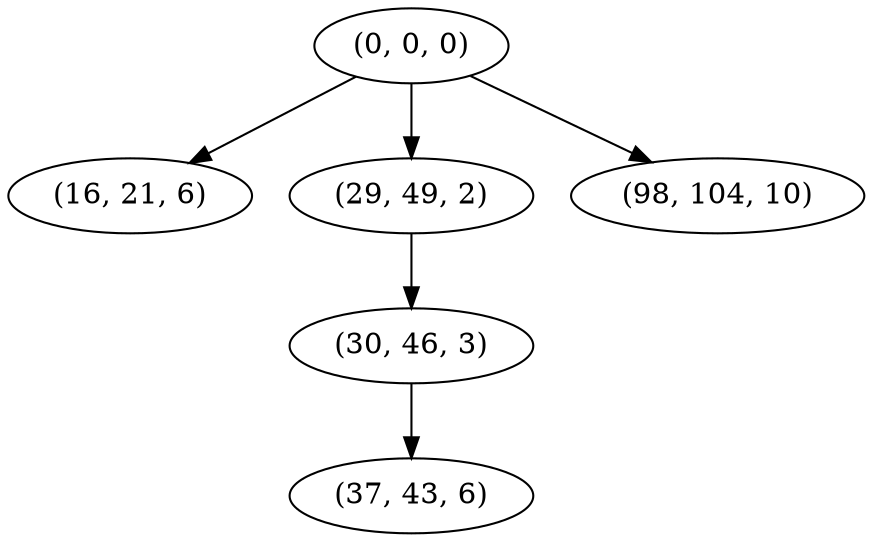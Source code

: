 digraph tree {
    "(0, 0, 0)";
    "(16, 21, 6)";
    "(29, 49, 2)";
    "(30, 46, 3)";
    "(37, 43, 6)";
    "(98, 104, 10)";
    "(0, 0, 0)" -> "(16, 21, 6)";
    "(0, 0, 0)" -> "(29, 49, 2)";
    "(0, 0, 0)" -> "(98, 104, 10)";
    "(29, 49, 2)" -> "(30, 46, 3)";
    "(30, 46, 3)" -> "(37, 43, 6)";
}
